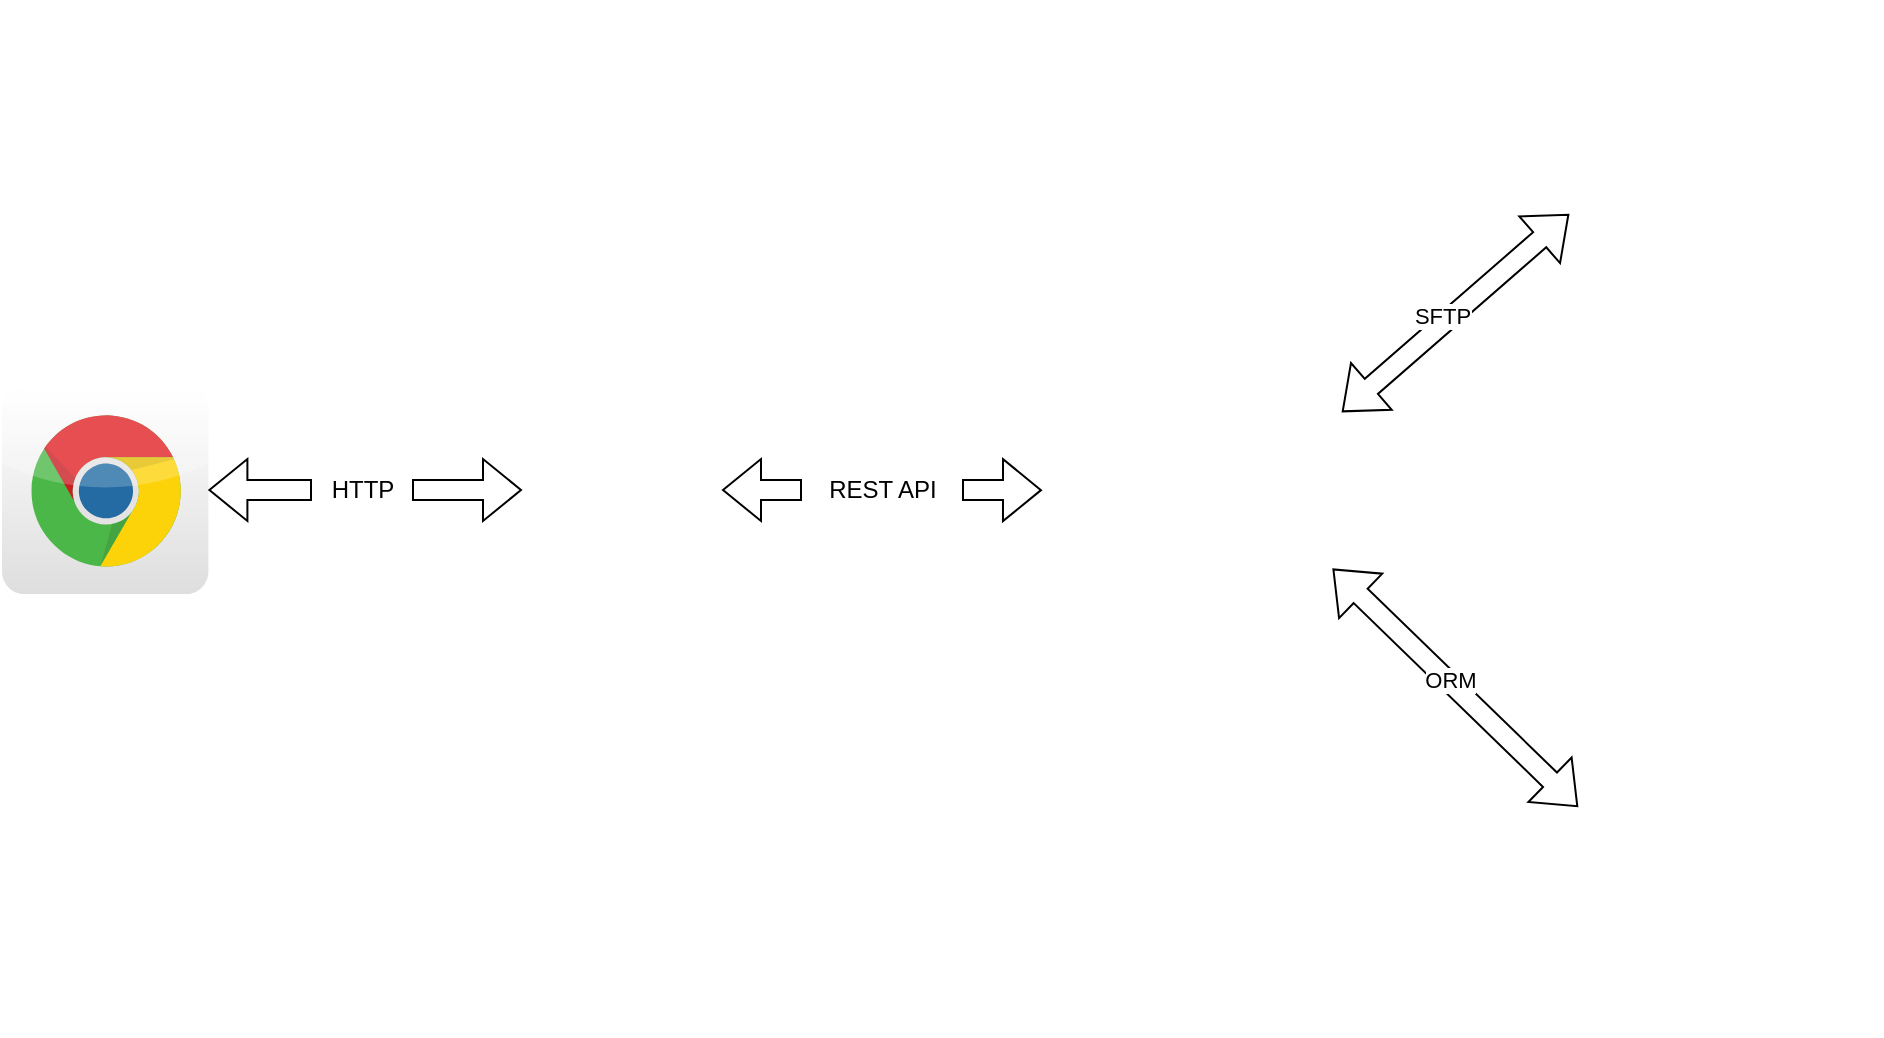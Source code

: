 <mxfile version="20.3.0" type="device" pages="2"><diagram id="Q7q3EceCHTI3PS0dgN4S" name="Страница 1"><mxGraphModel dx="431" dy="318" grid="1" gridSize="10" guides="1" tooltips="1" connect="1" arrows="1" fold="1" page="1" pageScale="1" pageWidth="1100" pageHeight="850" math="0" shadow="0"><root><mxCell id="0"/><mxCell id="1" parent="0"/><mxCell id="iymk_SkX-1_V2v8MFLsl-1" value="" style="dashed=0;outlineConnect=0;html=1;align=center;labelPosition=center;verticalLabelPosition=bottom;verticalAlign=top;shape=mxgraph.webicons.chrome;gradientColor=#DFDEDE" parent="1" vertex="1"><mxGeometry x="70" y="373" width="103.2" height="104" as="geometry"/></mxCell><mxCell id="iymk_SkX-1_V2v8MFLsl-6" value="" style="shape=image;verticalLabelPosition=bottom;labelBackgroundColor=default;verticalAlign=top;aspect=fixed;imageAspect=0;image=https://miro.medium.com/max/1200/1*B5OJrsNrQQ_IOJuPV8sEhw.png;" parent="1" vertex="1"><mxGeometry x="330" y="375" width="100" height="100" as="geometry"/></mxCell><mxCell id="iymk_SkX-1_V2v8MFLsl-7" value="" style="shape=image;verticalLabelPosition=bottom;labelBackgroundColor=default;verticalAlign=top;aspect=fixed;imageAspect=0;image=https://paulox.files.wordpress.com/2017/09/uwsgi-python.png;" parent="1" vertex="1"><mxGeometry x="590" y="386" width="210" height="78.35" as="geometry"/></mxCell><mxCell id="iymk_SkX-1_V2v8MFLsl-9" value="" style="shape=image;verticalLabelPosition=bottom;labelBackgroundColor=default;verticalAlign=top;aspect=fixed;imageAspect=0;image=https://www.clipartmax.com/png/full/36-367956_the-best-way-to-make-an-app-from-postgresql-postgres-logo.png;" parent="1" vertex="1"><mxGeometry x="858" y="580" width="114" height="117.62" as="geometry"/></mxCell><mxCell id="iymk_SkX-1_V2v8MFLsl-11" value="" style="shape=flexArrow;endArrow=classic;startArrow=none;html=1;rounded=0;" parent="1" source="iymk_SkX-1_V2v8MFLsl-12" target="iymk_SkX-1_V2v8MFLsl-6" edge="1"><mxGeometry width="100" height="100" relative="1" as="geometry"><mxPoint x="240" y="373" as="sourcePoint"/><mxPoint x="340" y="273" as="targetPoint"/></mxGeometry></mxCell><mxCell id="iymk_SkX-1_V2v8MFLsl-12" value="HTTP" style="text;html=1;align=center;verticalAlign=middle;resizable=0;points=[];autosize=1;strokeColor=none;fillColor=none;" parent="1" vertex="1"><mxGeometry x="225" y="410" width="50" height="30" as="geometry"/></mxCell><mxCell id="iymk_SkX-1_V2v8MFLsl-13" value="" style="shape=flexArrow;endArrow=none;startArrow=classic;html=1;rounded=0;" parent="1" source="iymk_SkX-1_V2v8MFLsl-1" target="iymk_SkX-1_V2v8MFLsl-12" edge="1"><mxGeometry width="100" height="100" relative="1" as="geometry"><mxPoint x="173.2" y="425" as="sourcePoint"/><mxPoint x="330" y="425" as="targetPoint"/></mxGeometry></mxCell><mxCell id="iymk_SkX-1_V2v8MFLsl-15" value="" style="shape=flexArrow;endArrow=classic;startArrow=none;html=1;rounded=0;" parent="1" source="iymk_SkX-1_V2v8MFLsl-19" target="iymk_SkX-1_V2v8MFLsl-7" edge="1"><mxGeometry width="100" height="100" relative="1" as="geometry"><mxPoint x="440" y="480" as="sourcePoint"/><mxPoint x="540" y="380" as="targetPoint"/></mxGeometry></mxCell><mxCell id="iymk_SkX-1_V2v8MFLsl-19" value="REST API" style="text;html=1;align=center;verticalAlign=middle;resizable=0;points=[];autosize=1;strokeColor=none;fillColor=none;" parent="1" vertex="1"><mxGeometry x="470" y="410" width="80" height="30" as="geometry"/></mxCell><mxCell id="iymk_SkX-1_V2v8MFLsl-20" value="" style="shape=flexArrow;endArrow=none;startArrow=classic;html=1;rounded=0;" parent="1" source="iymk_SkX-1_V2v8MFLsl-6" target="iymk_SkX-1_V2v8MFLsl-19" edge="1"><mxGeometry width="100" height="100" relative="1" as="geometry"><mxPoint x="430" y="425.031" as="sourcePoint"/><mxPoint x="560" y="425.111" as="targetPoint"/></mxGeometry></mxCell><mxCell id="iymk_SkX-1_V2v8MFLsl-21" value="" style="shape=image;verticalLabelPosition=bottom;labelBackgroundColor=default;verticalAlign=top;aspect=fixed;imageAspect=0;image=https://static.tildacdn.com/tild3162-6531-4137-a431-306335666236/Amazon-Web-Services-.png;" parent="1" vertex="1"><mxGeometry x="820" y="180" width="190" height="107.06" as="geometry"/></mxCell><mxCell id="iymk_SkX-1_V2v8MFLsl-22" value="" style="shape=flexArrow;endArrow=classic;startArrow=classic;html=1;rounded=0;" parent="1" source="iymk_SkX-1_V2v8MFLsl-7" target="iymk_SkX-1_V2v8MFLsl-9" edge="1"><mxGeometry width="100" height="100" relative="1" as="geometry"><mxPoint x="540" y="670" as="sourcePoint"/><mxPoint x="640" y="570" as="targetPoint"/></mxGeometry></mxCell><mxCell id="iymk_SkX-1_V2v8MFLsl-25" value="ORM" style="edgeLabel;html=1;align=center;verticalAlign=middle;resizable=0;points=[];" parent="iymk_SkX-1_V2v8MFLsl-22" vertex="1" connectable="0"><mxGeometry x="-0.086" y="3" relative="1" as="geometry"><mxPoint y="3" as="offset"/></mxGeometry></mxCell><mxCell id="iymk_SkX-1_V2v8MFLsl-23" value="" style="shape=flexArrow;endArrow=classic;startArrow=classic;html=1;rounded=0;" parent="1" source="iymk_SkX-1_V2v8MFLsl-7" target="iymk_SkX-1_V2v8MFLsl-21" edge="1"><mxGeometry width="100" height="100" relative="1" as="geometry"><mxPoint x="480" y="450" as="sourcePoint"/><mxPoint x="580" y="350" as="targetPoint"/></mxGeometry></mxCell><mxCell id="iymk_SkX-1_V2v8MFLsl-24" value="SFTP" style="edgeLabel;html=1;align=center;verticalAlign=middle;resizable=0;points=[];" parent="iymk_SkX-1_V2v8MFLsl-23" vertex="1" connectable="0"><mxGeometry x="-0.044" y="4" relative="1" as="geometry"><mxPoint x="-2" y="2" as="offset"/></mxGeometry></mxCell></root></mxGraphModel></diagram><diagram id="SGtQh9CYcwwbWkjJ2NLB" name="Страница 2"><mxGraphModel dx="1186" dy="875" grid="0" gridSize="10" guides="1" tooltips="1" connect="1" arrows="1" fold="1" page="1" pageScale="1" pageWidth="1100" pageHeight="850" math="0" shadow="0"><root><mxCell id="0"/><mxCell id="1" parent="0"/><mxCell id="EWX_kyUYIuYIruiZvNnn-8" value="" style="rounded=0;whiteSpace=wrap;html=1;fillColor=none;dashed=1;strokeWidth=3;" vertex="1" parent="1"><mxGeometry x="140" y="140" width="390" height="552" as="geometry"/></mxCell><mxCell id="EWX_kyUYIuYIruiZvNnn-1" value="PostgreSQL 14" style="sketch=0;points=[[0,0,0],[0.25,0,0],[0.5,0,0],[0.75,0,0],[1,0,0],[0,1,0],[0.25,1,0],[0.5,1,0],[0.75,1,0],[1,1,0],[0,0.25,0],[0,0.5,0],[0,0.75,0],[1,0.25,0],[1,0.5,0],[1,0.75,0]];outlineConnect=0;fontColor=#232F3E;gradientColor=#4D72F3;gradientDirection=north;fillColor=#3334B9;strokeColor=#ffffff;dashed=0;verticalLabelPosition=bottom;verticalAlign=top;align=center;html=1;fontSize=12;fontStyle=0;aspect=fixed;shape=mxgraph.aws4.resourceIcon;resIcon=mxgraph.aws4.rds;" vertex="1" parent="1"><mxGeometry x="150" y="386" width="78" height="78" as="geometry"/></mxCell><mxCell id="EWX_kyUYIuYIruiZvNnn-3" value="VPC" style="sketch=0;points=[[0,0,0],[0.25,0,0],[0.5,0,0],[0.75,0,0],[1,0,0],[0,1,0],[0.25,1,0],[0.5,1,0],[0.75,1,0],[1,1,0],[0,0.25,0],[0,0.5,0],[0,0.75,0],[1,0.25,0],[1,0.5,0],[1,0.75,0]];outlineConnect=0;fontColor=#232F3E;gradientColor=#945DF2;gradientDirection=north;fillColor=#5A30B5;strokeColor=#ffffff;dashed=0;verticalLabelPosition=bottom;verticalAlign=top;align=center;html=1;fontSize=12;fontStyle=0;aspect=fixed;shape=mxgraph.aws4.resourceIcon;resIcon=mxgraph.aws4.vpc;" vertex="1" parent="1"><mxGeometry x="838" y="116" width="78" height="78" as="geometry"/></mxCell><mxCell id="EWX_kyUYIuYIruiZvNnn-7" value="&lt;font style=&quot;font-size: 26px;&quot;&gt;Private&lt;/font&gt;" style="outlineConnect=0;dashed=0;verticalLabelPosition=bottom;verticalAlign=top;align=center;html=1;shape=mxgraph.aws3.virtual_private_cloud;fillColor=#F58534;gradientColor=none;" vertex="1" parent="1"><mxGeometry x="440" y="140" width="79.5" height="54" as="geometry"/></mxCell><mxCell id="EWX_kyUYIuYIruiZvNnn-9" value="EKS" style="sketch=0;outlineConnect=0;fontColor=#232F3E;gradientColor=none;strokeColor=#ffffff;fillColor=#232F3E;dashed=0;verticalLabelPosition=middle;verticalAlign=bottom;align=center;html=1;whiteSpace=wrap;fontSize=10;fontStyle=1;spacing=3;shape=mxgraph.aws4.productIcon;prIcon=mxgraph.aws4.eks;" vertex="1" parent="1"><mxGeometry x="450" y="386" width="80" height="100" as="geometry"/></mxCell><mxCell id="EWX_kyUYIuYIruiZvNnn-16" value="" style="group;rounded=1;arcSize=7;" vertex="1" connectable="0" parent="1"><mxGeometry x="296" y="884" width="1698" height="714" as="geometry"/></mxCell><mxCell id="EWX_kyUYIuYIruiZvNnn-13" value="" style="rounded=1;whiteSpace=wrap;html=1;shadow=0;strokeWidth=2;fontSize=26;fillColor=none;gradientColor=none;arcSize=7;" vertex="1" parent="EWX_kyUYIuYIruiZvNnn-16"><mxGeometry y="57" width="742" height="644" as="geometry"/></mxCell><mxCell id="EWX_kyUYIuYIruiZvNnn-14" value="" style="verticalLabelPosition=middle;verticalAlign=middle;align=center;strokeColor=none;fillColor=#F58534;shape=mxgraph.azure.cloud;shadow=0;dashed=1;strokeWidth=3;fontSize=26;labelPosition=center;sketch=0;horizontal=1;labelBorderColor=none;labelBackgroundColor=none;html=1;" vertex="1" parent="EWX_kyUYIuYIruiZvNnn-16"><mxGeometry x="46" width="150" height="97.5" as="geometry"/></mxCell><mxCell id="EWX_kyUYIuYIruiZvNnn-15" value="AWS" style="text;html=1;strokeColor=none;fillColor=none;align=center;verticalAlign=middle;whiteSpace=wrap;rounded=0;shadow=0;dashed=1;labelBackgroundColor=none;labelBorderColor=none;sketch=0;strokeWidth=3;fontFamily=Comic Sans MS;fontSize=30;fontColor=#FFFFFF;" vertex="1" parent="EWX_kyUYIuYIruiZvNnn-16"><mxGeometry x="91" y="39" width="60" height="30" as="geometry"/></mxCell><mxCell id="EWX_kyUYIuYIruiZvNnn-21" value="" style="group;rounded=1;arcSize=7;" vertex="1" connectable="0" parent="1"><mxGeometry x="342" y="984" width="1652" height="565" as="geometry"/></mxCell><mxCell id="EWX_kyUYIuYIruiZvNnn-22" value="" style="rounded=1;whiteSpace=wrap;html=1;shadow=0;strokeWidth=2;fontSize=26;fillColor=none;gradientColor=none;arcSize=7;" vertex="1" parent="EWX_kyUYIuYIruiZvNnn-21"><mxGeometry y="45.105" width="658.0" height="509.608" as="geometry"/></mxCell><mxCell id="EWX_kyUYIuYIruiZvNnn-23" value="" style="verticalLabelPosition=middle;verticalAlign=middle;align=center;strokeColor=none;fillColor=#3333FF;shape=mxgraph.azure.cloud;shadow=0;dashed=1;strokeWidth=3;fontSize=26;labelPosition=center;sketch=0;horizontal=1;labelBorderColor=none;labelBackgroundColor=none;html=1;" vertex="1" parent="EWX_kyUYIuYIruiZvNnn-21"><mxGeometry x="40.792" width="133.019" height="77.153" as="geometry"/></mxCell><mxCell id="EWX_kyUYIuYIruiZvNnn-24" value="VPC" style="text;html=1;strokeColor=none;fillColor=none;align=center;verticalAlign=middle;whiteSpace=wrap;rounded=0;shadow=0;dashed=1;labelBackgroundColor=none;labelBorderColor=none;sketch=0;strokeWidth=3;fontFamily=Comic Sans MS;fontSize=30;fontColor=#FFFFFF;" vertex="1" parent="EWX_kyUYIuYIruiZvNnn-21"><mxGeometry x="80.698" y="30.861" width="53.208" height="23.739" as="geometry"/></mxCell><mxCell id="EWX_kyUYIuYIruiZvNnn-17" value="Public Ethernet&amp;nbsp;" style="verticalLabelPosition=bottom;verticalAlign=top;align=center;strokeColor=none;fillColor=#A3A3A3;shape=mxgraph.azure.cloud;shadow=1;strokeWidth=3;fontSize=26;labelPosition=center;sketch=0;horizontal=1;labelBorderColor=none;labelBackgroundColor=none;html=1;container=0;" vertex="1" parent="1"><mxGeometry x="2406" y="393.86" width="214" height="112" as="geometry"/></mxCell><mxCell id="EWX_kyUYIuYIruiZvNnn-18" value="Public Ethernet" style="text;html=1;strokeColor=none;fillColor=none;align=center;verticalAlign=middle;whiteSpace=wrap;rounded=0;shadow=0;dashed=1;labelBackgroundColor=none;labelBorderColor=none;sketch=0;strokeWidth=3;fontFamily=Comic Sans MS;fontSize=30;fontColor=#FFFFFF;container=0;" vertex="1" parent="1"><mxGeometry x="2118" y="108" width="60" height="30" as="geometry"/></mxCell><mxCell id="EWX_kyUYIuYIruiZvNnn-35" value="" style="outlineConnect=0;dashed=0;verticalLabelPosition=bottom;verticalAlign=top;align=center;html=1;shape=mxgraph.aws3.management_console;fillColor=#FF3333;gradientColor=none;rounded=1;shadow=0;labelBackgroundColor=none;labelBorderColor=none;sketch=0;strokeColor=#6666FF;strokeWidth=2;fontFamily=Comic Sans MS;fontSize=29;fontColor=#FFFFFF;" vertex="1" parent="1"><mxGeometry x="2402" y="236" width="63" height="63" as="geometry"/></mxCell><mxCell id="PrB0YLlXpTXL6s7UtPUF-13" style="edgeStyle=entityRelationEdgeStyle;rounded=0;orthogonalLoop=1;jettySize=auto;html=1;fontFamily=Comic Sans MS;fontSize=24;fontColor=#000000;" edge="1" parent="1" source="PrB0YLlXpTXL6s7UtPUF-11" target="EWX_kyUYIuYIruiZvNnn-17"><mxGeometry relative="1" as="geometry"/></mxCell><mxCell id="EWX_kyUYIuYIruiZvNnn-25" value="" style="rounded=1;arcSize=10;dashed=0;fillColor=none;gradientColor=none;strokeWidth=2;shadow=0;labelBackgroundColor=none;labelBorderColor=none;sketch=0;strokeColor=#F58534;fontFamily=Comic Sans MS;fontSize=29;fontColor=#FFFFFF;html=1;container=0;" vertex="1" parent="1"><mxGeometry x="1141" y="100.09" width="916" height="690.91" as="geometry"/></mxCell><mxCell id="EWX_kyUYIuYIruiZvNnn-26" value="" style="dashed=0;html=1;shape=mxgraph.aws3.cloud;fillColor=#F58536;gradientColor=none;dashed=0;rounded=1;shadow=0;labelBackgroundColor=none;labelBorderColor=none;sketch=0;strokeColor=#F58534;strokeWidth=2;fontFamily=Comic Sans MS;fontSize=29;fontColor=#FFFFFF;container=0;" vertex="1" parent="1"><mxGeometry x="1141" y="63.0" width="107.39" height="73.27" as="geometry"/></mxCell><mxCell id="EWX_kyUYIuYIruiZvNnn-30" value="g" style="rounded=1;arcSize=10;dashed=0;fillColor=none;gradientColor=none;strokeWidth=2;shadow=0;labelBackgroundColor=none;labelBorderColor=none;sketch=0;strokeColor=#6666FF;fontFamily=Comic Sans MS;fontSize=29;fontColor=#FFFFFF;html=1;container=0;" vertex="1" parent="1"><mxGeometry x="1207" y="148.36" width="814" height="607.64" as="geometry"/></mxCell><mxCell id="EWX_kyUYIuYIruiZvNnn-31" value="" style="dashed=0;html=1;shape=mxgraph.aws3.virtual_private_cloud;fillColor=#6666FF;gradientColor=none;dashed=0;rounded=1;shadow=0;labelBackgroundColor=none;labelBorderColor=none;sketch=0;strokeColor=#F58534;strokeWidth=2;fontFamily=Comic Sans MS;fontSize=29;fontColor=#FFFFFF;container=0;" vertex="1" parent="1"><mxGeometry x="1237" y="106" width="112" height="69.36" as="geometry"/></mxCell><mxCell id="EWX_kyUYIuYIruiZvNnn-40" value="&lt;div style=&quot;line-height: 18px;&quot;&gt;&lt;font style=&quot;font-size: 24px;&quot; color=&quot;#000000&quot;&gt;AWS Region (eu-west-2)&lt;/font&gt;&lt;/div&gt;" style="text;html=1;strokeColor=none;fillColor=none;align=center;verticalAlign=middle;whiteSpace=wrap;rounded=0;shadow=0;dashed=1;labelBackgroundColor=none;labelBorderColor=none;sketch=0;strokeWidth=2;fontFamily=Comic Sans MS;fontSize=29;fontColor=#FFFFFF;" vertex="1" parent="1"><mxGeometry x="1180" y="758" width="344" height="30" as="geometry"/></mxCell><mxCell id="PrB0YLlXpTXL6s7UtPUF-10" value="" style="group" vertex="1" connectable="0" parent="1"><mxGeometry x="1252" y="194" width="655" height="471" as="geometry"/></mxCell><mxCell id="PrB0YLlXpTXL6s7UtPUF-15" value="" style="rounded=1;arcSize=10;dashed=1;strokeColor=#F59D56;fillColor=none;gradientColor=none;dashPattern=8 4;strokeWidth=2;shadow=1;labelBackgroundColor=none;labelBorderColor=none;sketch=0;fontFamily=Comic Sans MS;fontSize=24;fontColor=#000000;html=1;" vertex="1" parent="PrB0YLlXpTXL6s7UtPUF-10"><mxGeometry x="-11.75" y="-13.596" width="666.75" height="241.596" as="geometry"/></mxCell><mxCell id="EWX_kyUYIuYIruiZvNnn-37" value="" style="rounded=1;arcSize=10;dashed=1;fillColor=none;gradientColor=none;strokeWidth=2;shadow=0;labelBackgroundColor=none;labelBorderColor=none;sketch=0;strokeColor=#F58534;fontFamily=Comic Sans MS;fontSize=29;fontColor=#FFFFFF;html=1;" vertex="1" parent="PrB0YLlXpTXL6s7UtPUF-10"><mxGeometry y="18.83" width="261" height="452.17" as="geometry"/></mxCell><mxCell id="EWX_kyUYIuYIruiZvNnn-38" value="" style="dashed=1;html=1;shape=mxgraph.aws3.permissions;fillColor=#D9A741;gradientColor=none;dashed=0;rounded=1;shadow=0;labelBackgroundColor=none;labelBorderColor=none;sketch=0;strokeColor=#F58534;strokeWidth=2;fontFamily=Comic Sans MS;fontSize=29;fontColor=#FFFFFF;" vertex="1" parent="PrB0YLlXpTXL6s7UtPUF-10"><mxGeometry x="17" y="-7.321" width="30" height="38.697" as="geometry"/></mxCell><mxCell id="PrB0YLlXpTXL6s7UtPUF-1" value="sfdsa" style="rounded=1;arcSize=10;dashed=1;fillColor=none;gradientColor=none;strokeWidth=2;shadow=0;labelBackgroundColor=none;labelBorderColor=none;sketch=0;strokeColor=#F58534;fontFamily=Comic Sans MS;fontSize=29;fontColor=#FFFFFF;html=1;" vertex="1" parent="PrB0YLlXpTXL6s7UtPUF-10"><mxGeometry x="332" y="23.01" width="296" height="161.99" as="geometry"/></mxCell><mxCell id="PrB0YLlXpTXL6s7UtPUF-19" value="&lt;div style=&quot;line-height: 18px;&quot;&gt;&lt;font style=&quot;font-size: 24px;&quot; color=&quot;#000000&quot;&gt;Database Subnet&lt;/font&gt;&lt;/div&gt;" style="text;html=1;strokeColor=none;fillColor=none;align=center;verticalAlign=middle;whiteSpace=wrap;rounded=0;shadow=0;dashed=1;labelBackgroundColor=none;labelBorderColor=none;sketch=0;strokeWidth=2;fontFamily=Comic Sans MS;fontSize=29;fontColor=#FFFFFF;" vertex="1" parent="PrB0YLlXpTXL6s7UtPUF-10"><mxGeometry x="-50.5" y="158.624" width="344" height="11.856" as="geometry"/></mxCell><mxCell id="PrB0YLlXpTXL6s7UtPUF-20" value="" style="dashed=1;html=1;shape=mxgraph.aws3.permissions;fillColor=#D9A741;gradientColor=none;dashed=0;rounded=1;shadow=0;labelBackgroundColor=none;labelBorderColor=none;sketch=0;strokeColor=#F58534;strokeWidth=2;fontFamily=Comic Sans MS;fontSize=29;fontColor=#FFFFFF;" vertex="1" parent="PrB0YLlXpTXL6s7UtPUF-10"><mxGeometry x="342" y="-7.321" width="30" height="38.697" as="geometry"/></mxCell><mxCell id="PrB0YLlXpTXL6s7UtPUF-23" value="&lt;div style=&quot;line-height: 18px;&quot;&gt;&lt;font style=&quot;font-size: 24px;&quot; color=&quot;#000000&quot;&gt;AZ us-west-1a&lt;/font&gt;&lt;/div&gt;" style="text;html=1;strokeColor=none;fillColor=none;align=center;verticalAlign=middle;whiteSpace=wrap;rounded=0;shadow=0;dashed=1;labelBackgroundColor=none;labelBorderColor=none;sketch=0;strokeWidth=2;fontFamily=Comic Sans MS;fontSize=29;fontColor=#FFFFFF;" vertex="1" parent="PrB0YLlXpTXL6s7UtPUF-10"><mxGeometry x="451" y="202.97" width="177" height="25.03" as="geometry"/></mxCell><mxCell id="PrB0YLlXpTXL6s7UtPUF-11" value="&lt;font style=&quot;font-size: 20px;&quot;&gt;Internet&lt;br&gt;Gateway&lt;/font&gt;" style="outlineConnect=0;dashed=0;verticalLabelPosition=bottom;verticalAlign=top;align=center;html=1;shape=mxgraph.aws3.internet_gateway;fillColor=#F58534;gradientColor=none;rounded=1;shadow=0;labelBackgroundColor=none;labelBorderColor=none;sketch=0;strokeColor=#F58534;strokeWidth=2;fontFamily=Comic Sans MS;fontSize=24;fontColor=#000000;" vertex="1" parent="1"><mxGeometry x="1932" y="382.18" width="69" height="72" as="geometry"/></mxCell><mxCell id="PrB0YLlXpTXL6s7UtPUF-24" value="" style="rounded=1;arcSize=10;dashed=1;strokeColor=#F59D56;fillColor=none;gradientColor=none;dashPattern=8 4;strokeWidth=2;shadow=1;labelBackgroundColor=none;labelBorderColor=none;sketch=0;fontFamily=Comic Sans MS;fontSize=24;fontColor=#000000;html=1;" vertex="1" parent="1"><mxGeometry x="1240.25" y="464.004" width="666.75" height="241.596" as="geometry"/></mxCell><mxCell id="PrB0YLlXpTXL6s7UtPUF-25" value="" style="rounded=1;arcSize=10;dashed=1;fillColor=none;gradientColor=none;strokeWidth=2;shadow=0;labelBackgroundColor=none;labelBorderColor=none;sketch=0;strokeColor=#F58534;fontFamily=Comic Sans MS;fontSize=29;fontColor=#FFFFFF;html=1;" vertex="1" parent="1"><mxGeometry x="1252" y="496.426" width="261" height="167.339" as="geometry"/></mxCell><mxCell id="PrB0YLlXpTXL6s7UtPUF-26" value="" style="dashed=1;html=1;shape=mxgraph.aws3.permissions;fillColor=#D9A741;gradientColor=none;dashed=0;rounded=1;shadow=0;labelBackgroundColor=none;labelBorderColor=none;sketch=0;strokeColor=#F58534;strokeWidth=2;fontFamily=Comic Sans MS;fontSize=29;fontColor=#FFFFFF;" vertex="1" parent="1"><mxGeometry x="1269" y="470.279" width="30" height="38.697" as="geometry"/></mxCell><mxCell id="PrB0YLlXpTXL6s7UtPUF-27" value="&lt;font style=&quot;font-size: 24px;&quot;&gt;PostgreSQL 14&lt;/font&gt;" style="sketch=0;points=[[0,0,0],[0.25,0,0],[0.5,0,0],[0.75,0,0],[1,0,0],[0,1,0],[0.25,1,0],[0.5,1,0],[0.75,1,0],[1,1,0],[0,0.25,0],[0,0.5,0],[0,0.75,0],[1,0.25,0],[1,0.5,0],[1,0.75,0]];outlineConnect=0;fontColor=#232F3E;gradientColor=#4D72F3;gradientDirection=north;fillColor=#3334B9;strokeColor=#ffffff;dashed=0;verticalLabelPosition=bottom;verticalAlign=top;align=center;html=1;fontSize=12;fontStyle=0;aspect=fixed;shape=mxgraph.aws4.resourceIcon;resIcon=mxgraph.aws4.rds;" vertex="1" parent="1"><mxGeometry x="1346" y="524.596" width="59" height="59" as="geometry"/></mxCell><mxCell id="PrB0YLlXpTXL6s7UtPUF-28" value="sfdsa" style="rounded=1;arcSize=10;dashed=1;fillColor=none;gradientColor=none;strokeWidth=2;shadow=0;labelBackgroundColor=none;labelBorderColor=none;sketch=0;strokeColor=#F58534;fontFamily=Comic Sans MS;fontSize=29;fontColor=#FFFFFF;html=1;" vertex="1" parent="1"><mxGeometry x="1584" y="500.61" width="296" height="161.99" as="geometry"/></mxCell><mxCell id="PrB0YLlXpTXL6s7UtPUF-29" value="&lt;div style=&quot;line-height: 18px;&quot;&gt;&lt;font style=&quot;font-size: 24px;&quot; color=&quot;#000000&quot;&gt;Database Subnet&lt;/font&gt;&lt;/div&gt;" style="text;html=1;strokeColor=none;fillColor=none;align=center;verticalAlign=middle;whiteSpace=wrap;rounded=0;shadow=0;dashed=1;labelBackgroundColor=none;labelBorderColor=none;sketch=0;strokeWidth=2;fontFamily=Comic Sans MS;fontSize=29;fontColor=#FFFFFF;" vertex="1" parent="1"><mxGeometry x="1201.5" y="636.224" width="344" height="11.856" as="geometry"/></mxCell><mxCell id="PrB0YLlXpTXL6s7UtPUF-30" value="" style="dashed=1;html=1;shape=mxgraph.aws3.permissions;fillColor=#D9A741;gradientColor=none;dashed=0;rounded=1;shadow=0;labelBackgroundColor=none;labelBorderColor=none;sketch=0;strokeColor=#F58534;strokeWidth=2;fontFamily=Comic Sans MS;fontSize=29;fontColor=#FFFFFF;" vertex="1" parent="1"><mxGeometry x="1594" y="470.279" width="30" height="38.697" as="geometry"/></mxCell><mxCell id="PrB0YLlXpTXL6s7UtPUF-40" value="&lt;div style=&quot;line-height: 18px;&quot;&gt;&lt;font style=&quot;font-size: 24px;&quot; color=&quot;#000000&quot;&gt;AZ us-west-1b&lt;/font&gt;&lt;/div&gt;" style="text;html=1;strokeColor=none;fillColor=none;align=center;verticalAlign=middle;whiteSpace=wrap;rounded=0;shadow=0;dashed=1;labelBackgroundColor=none;labelBorderColor=none;sketch=0;strokeWidth=2;fontFamily=Comic Sans MS;fontSize=29;fontColor=#FFFFFF;" vertex="1" parent="1"><mxGeometry x="1703" y="680.57" width="177" height="25.03" as="geometry"/></mxCell><mxCell id="PrB0YLlXpTXL6s7UtPUF-41" value="&lt;div style=&quot;line-height: 18px;&quot;&gt;&lt;font style=&quot;font-size: 29px;&quot; color=&quot;#000000&quot;&gt;VPC 10.0.0.0/16 (249)&lt;/font&gt;&lt;/div&gt;" style="text;html=1;strokeColor=none;fillColor=none;align=center;verticalAlign=middle;whiteSpace=wrap;rounded=0;shadow=0;dashed=1;labelBackgroundColor=none;labelBorderColor=none;sketch=0;strokeWidth=2;fontFamily=Comic Sans MS;fontSize=29;fontColor=#FFFFFF;" vertex="1" parent="1"><mxGeometry x="1279" y="722" width="312" height="30" as="geometry"/></mxCell></root></mxGraphModel></diagram></mxfile>